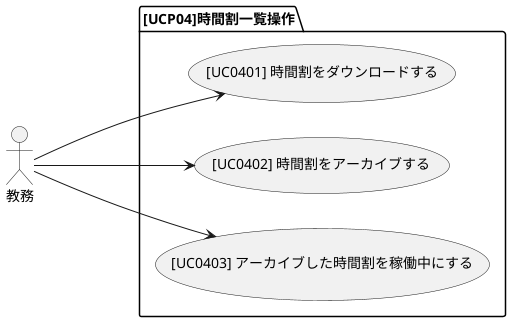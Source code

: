 @startuml usecase diagram
left to right direction

actor 教務

package [UCP04]時間割一覧操作 {
    教務--->([UC0401] 時間割をダウンロードする)
    教務--->([UC0402] 時間割をアーカイブする)
    教務--->([UC0403] アーカイブした時間割を稼働中にする)
}

@enduml